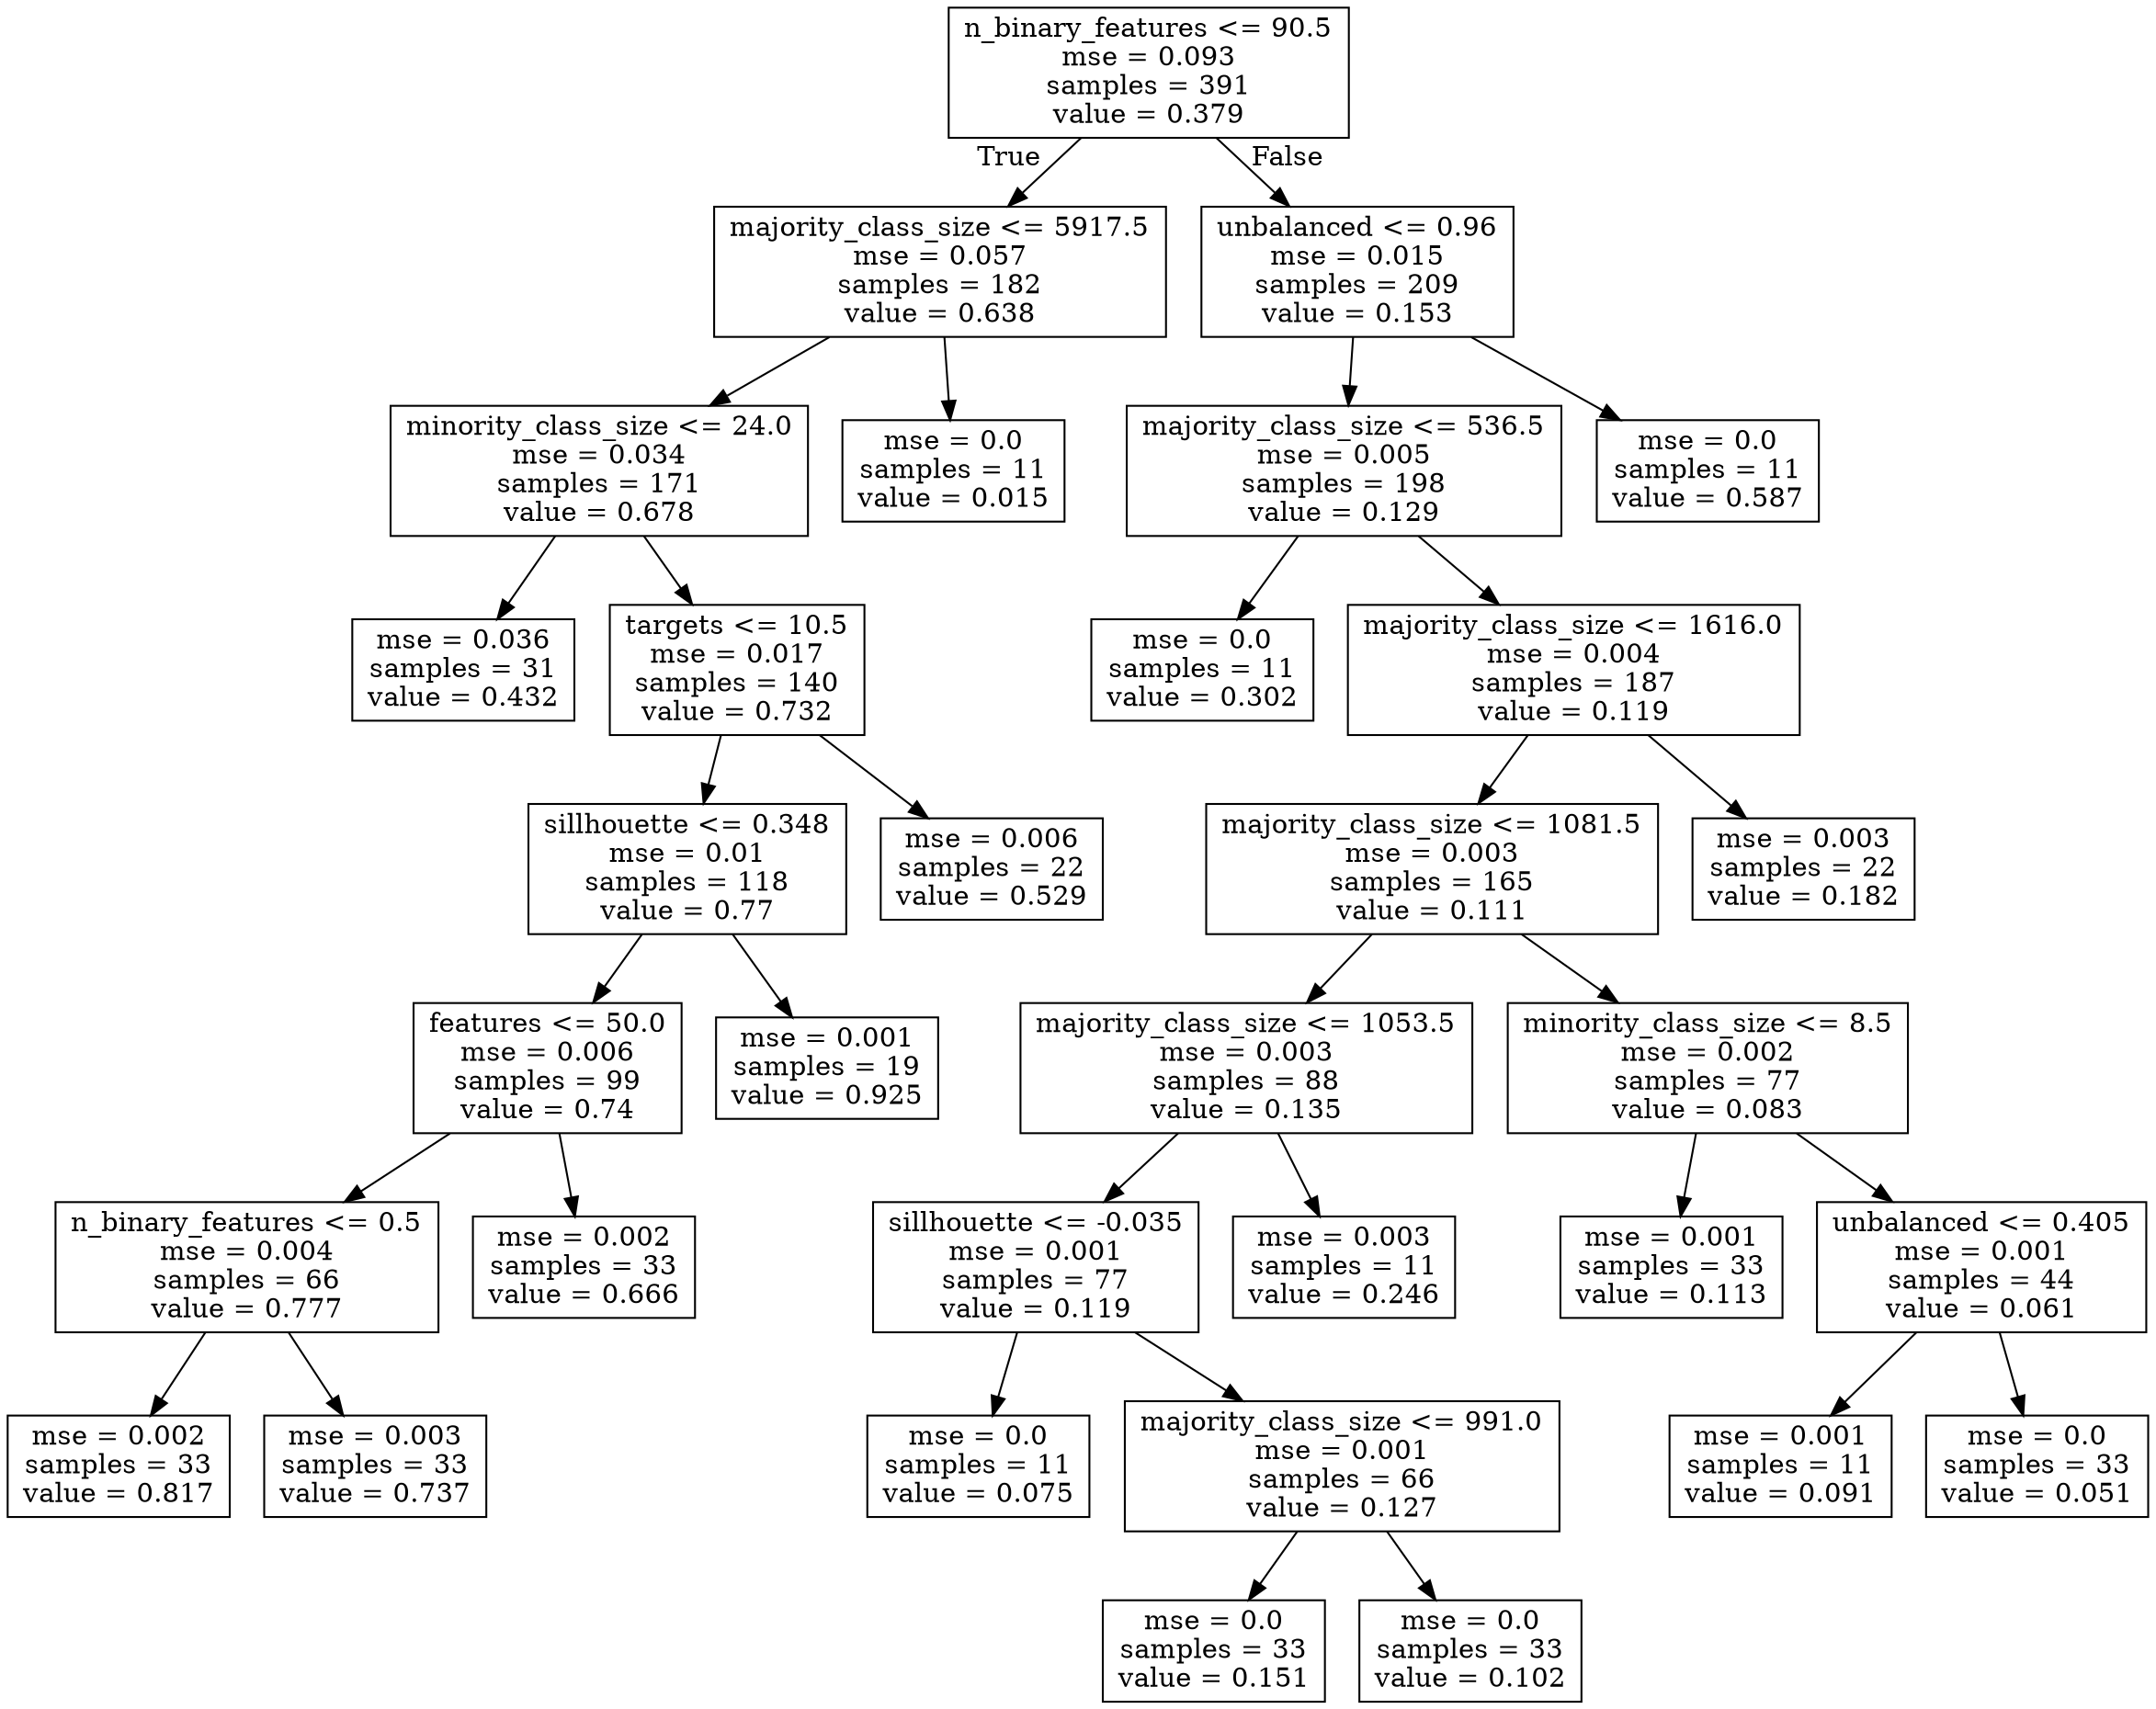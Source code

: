 digraph Tree {
node [shape=box] ;
0 [label="n_binary_features <= 90.5\nmse = 0.093\nsamples = 391\nvalue = 0.379"] ;
1 [label="majority_class_size <= 5917.5\nmse = 0.057\nsamples = 182\nvalue = 0.638"] ;
0 -> 1 [labeldistance=2.5, labelangle=45, headlabel="True"] ;
2 [label="minority_class_size <= 24.0\nmse = 0.034\nsamples = 171\nvalue = 0.678"] ;
1 -> 2 ;
3 [label="mse = 0.036\nsamples = 31\nvalue = 0.432"] ;
2 -> 3 ;
4 [label="targets <= 10.5\nmse = 0.017\nsamples = 140\nvalue = 0.732"] ;
2 -> 4 ;
5 [label="sillhouette <= 0.348\nmse = 0.01\nsamples = 118\nvalue = 0.77"] ;
4 -> 5 ;
6 [label="features <= 50.0\nmse = 0.006\nsamples = 99\nvalue = 0.74"] ;
5 -> 6 ;
7 [label="n_binary_features <= 0.5\nmse = 0.004\nsamples = 66\nvalue = 0.777"] ;
6 -> 7 ;
8 [label="mse = 0.002\nsamples = 33\nvalue = 0.817"] ;
7 -> 8 ;
9 [label="mse = 0.003\nsamples = 33\nvalue = 0.737"] ;
7 -> 9 ;
10 [label="mse = 0.002\nsamples = 33\nvalue = 0.666"] ;
6 -> 10 ;
11 [label="mse = 0.001\nsamples = 19\nvalue = 0.925"] ;
5 -> 11 ;
12 [label="mse = 0.006\nsamples = 22\nvalue = 0.529"] ;
4 -> 12 ;
13 [label="mse = 0.0\nsamples = 11\nvalue = 0.015"] ;
1 -> 13 ;
14 [label="unbalanced <= 0.96\nmse = 0.015\nsamples = 209\nvalue = 0.153"] ;
0 -> 14 [labeldistance=2.5, labelangle=-45, headlabel="False"] ;
15 [label="majority_class_size <= 536.5\nmse = 0.005\nsamples = 198\nvalue = 0.129"] ;
14 -> 15 ;
16 [label="mse = 0.0\nsamples = 11\nvalue = 0.302"] ;
15 -> 16 ;
17 [label="majority_class_size <= 1616.0\nmse = 0.004\nsamples = 187\nvalue = 0.119"] ;
15 -> 17 ;
18 [label="majority_class_size <= 1081.5\nmse = 0.003\nsamples = 165\nvalue = 0.111"] ;
17 -> 18 ;
19 [label="majority_class_size <= 1053.5\nmse = 0.003\nsamples = 88\nvalue = 0.135"] ;
18 -> 19 ;
20 [label="sillhouette <= -0.035\nmse = 0.001\nsamples = 77\nvalue = 0.119"] ;
19 -> 20 ;
21 [label="mse = 0.0\nsamples = 11\nvalue = 0.075"] ;
20 -> 21 ;
22 [label="majority_class_size <= 991.0\nmse = 0.001\nsamples = 66\nvalue = 0.127"] ;
20 -> 22 ;
23 [label="mse = 0.0\nsamples = 33\nvalue = 0.151"] ;
22 -> 23 ;
24 [label="mse = 0.0\nsamples = 33\nvalue = 0.102"] ;
22 -> 24 ;
25 [label="mse = 0.003\nsamples = 11\nvalue = 0.246"] ;
19 -> 25 ;
26 [label="minority_class_size <= 8.5\nmse = 0.002\nsamples = 77\nvalue = 0.083"] ;
18 -> 26 ;
27 [label="mse = 0.001\nsamples = 33\nvalue = 0.113"] ;
26 -> 27 ;
28 [label="unbalanced <= 0.405\nmse = 0.001\nsamples = 44\nvalue = 0.061"] ;
26 -> 28 ;
29 [label="mse = 0.001\nsamples = 11\nvalue = 0.091"] ;
28 -> 29 ;
30 [label="mse = 0.0\nsamples = 33\nvalue = 0.051"] ;
28 -> 30 ;
31 [label="mse = 0.003\nsamples = 22\nvalue = 0.182"] ;
17 -> 31 ;
32 [label="mse = 0.0\nsamples = 11\nvalue = 0.587"] ;
14 -> 32 ;
}